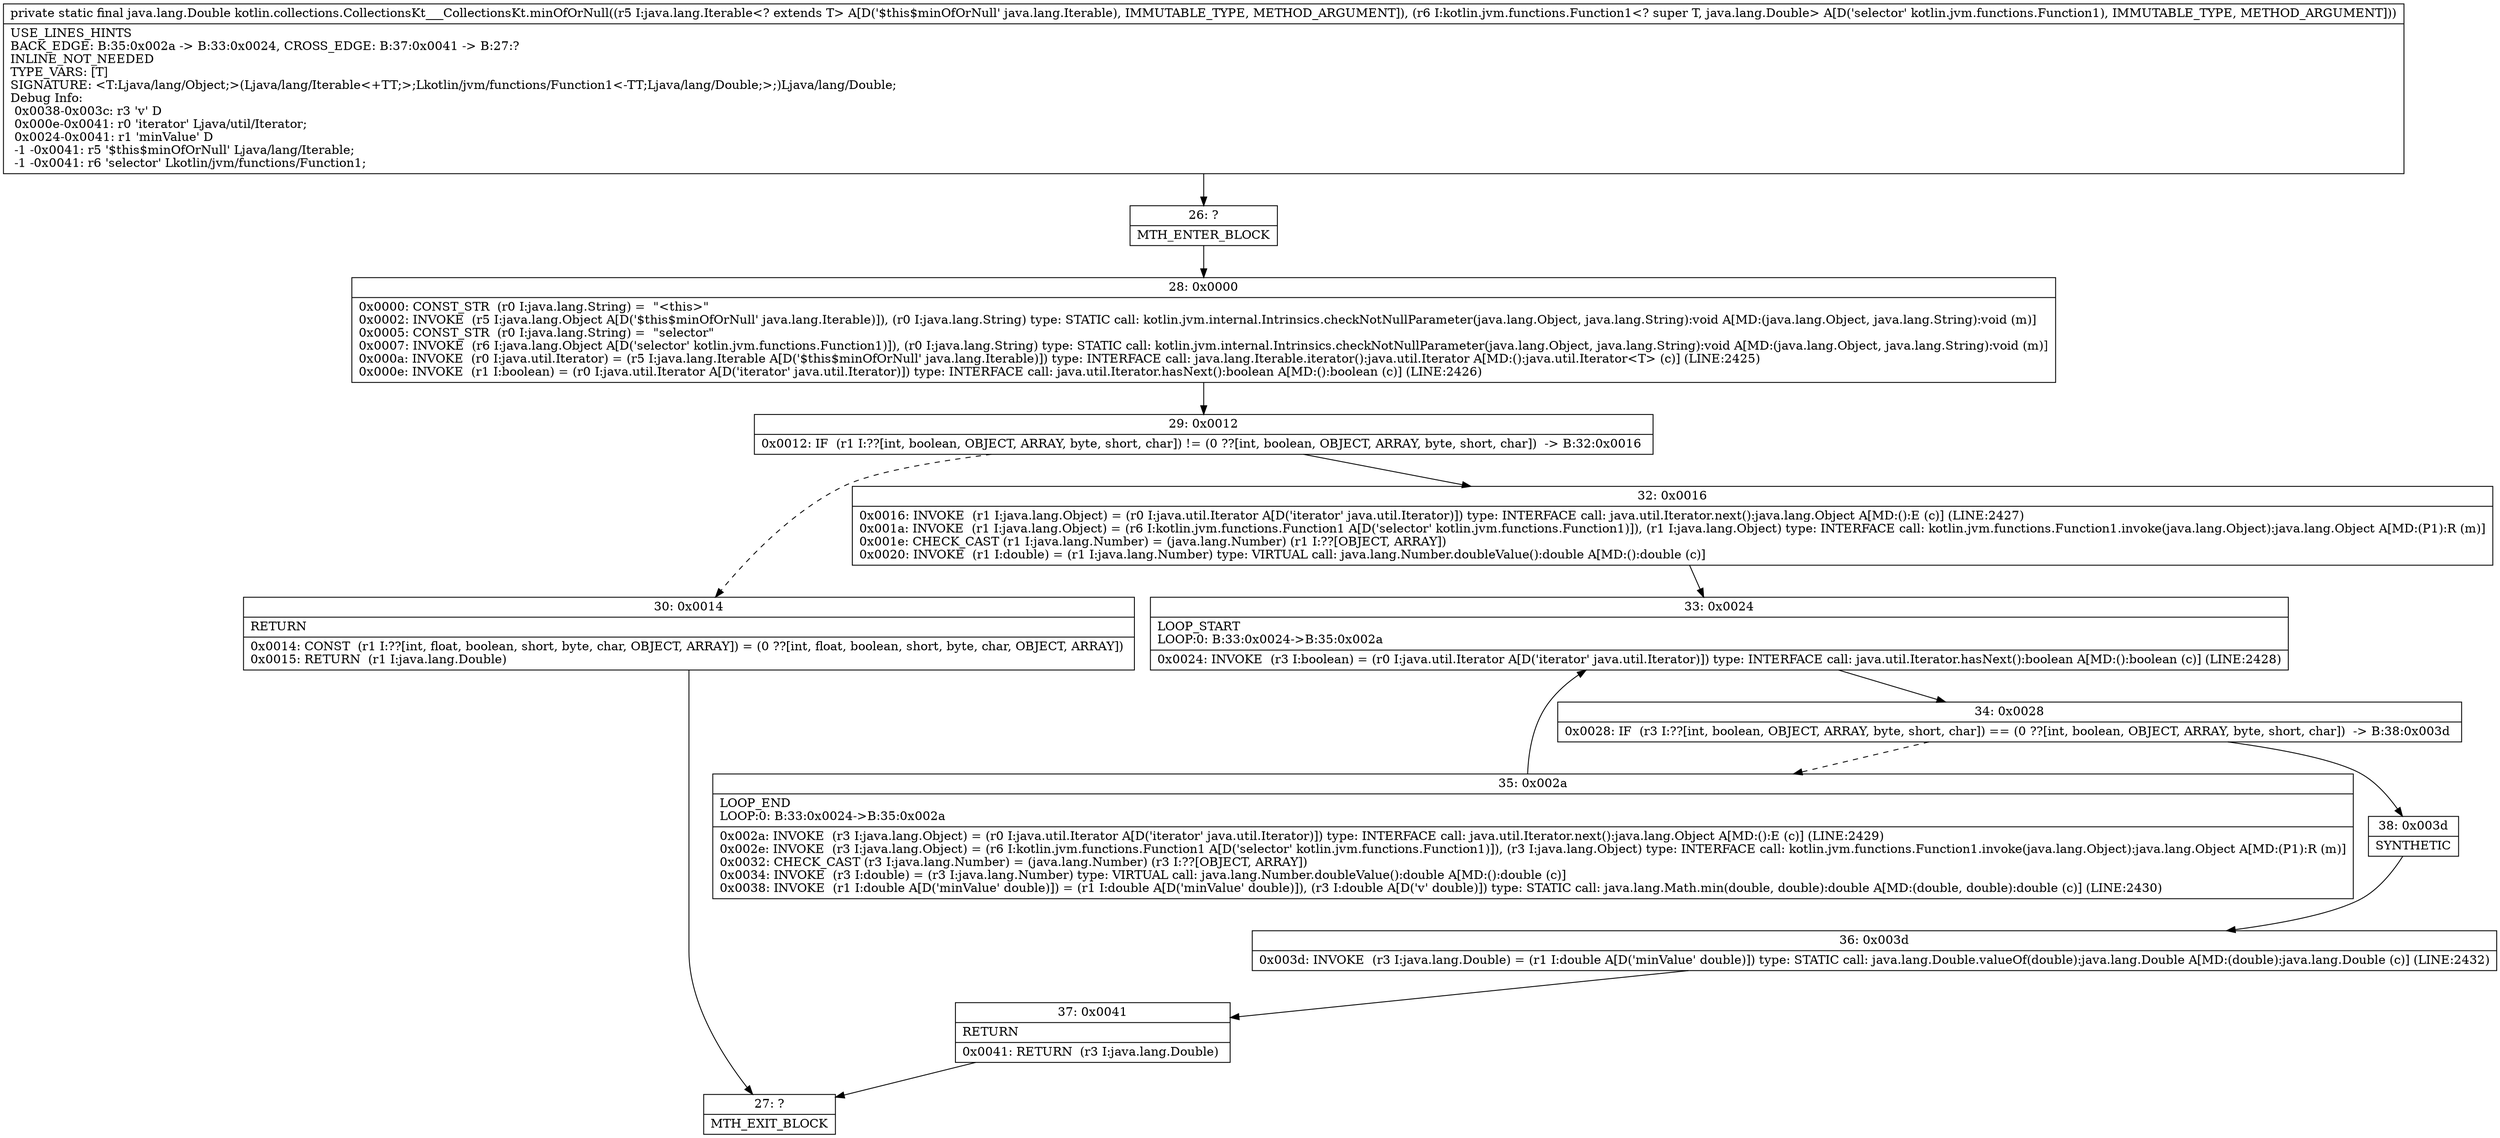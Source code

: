 digraph "CFG forkotlin.collections.CollectionsKt___CollectionsKt.minOfOrNull(Ljava\/lang\/Iterable;Lkotlin\/jvm\/functions\/Function1;)Ljava\/lang\/Double;" {
Node_26 [shape=record,label="{26\:\ ?|MTH_ENTER_BLOCK\l}"];
Node_28 [shape=record,label="{28\:\ 0x0000|0x0000: CONST_STR  (r0 I:java.lang.String) =  \"\<this\>\" \l0x0002: INVOKE  (r5 I:java.lang.Object A[D('$this$minOfOrNull' java.lang.Iterable)]), (r0 I:java.lang.String) type: STATIC call: kotlin.jvm.internal.Intrinsics.checkNotNullParameter(java.lang.Object, java.lang.String):void A[MD:(java.lang.Object, java.lang.String):void (m)]\l0x0005: CONST_STR  (r0 I:java.lang.String) =  \"selector\" \l0x0007: INVOKE  (r6 I:java.lang.Object A[D('selector' kotlin.jvm.functions.Function1)]), (r0 I:java.lang.String) type: STATIC call: kotlin.jvm.internal.Intrinsics.checkNotNullParameter(java.lang.Object, java.lang.String):void A[MD:(java.lang.Object, java.lang.String):void (m)]\l0x000a: INVOKE  (r0 I:java.util.Iterator) = (r5 I:java.lang.Iterable A[D('$this$minOfOrNull' java.lang.Iterable)]) type: INTERFACE call: java.lang.Iterable.iterator():java.util.Iterator A[MD:():java.util.Iterator\<T\> (c)] (LINE:2425)\l0x000e: INVOKE  (r1 I:boolean) = (r0 I:java.util.Iterator A[D('iterator' java.util.Iterator)]) type: INTERFACE call: java.util.Iterator.hasNext():boolean A[MD:():boolean (c)] (LINE:2426)\l}"];
Node_29 [shape=record,label="{29\:\ 0x0012|0x0012: IF  (r1 I:??[int, boolean, OBJECT, ARRAY, byte, short, char]) != (0 ??[int, boolean, OBJECT, ARRAY, byte, short, char])  \-\> B:32:0x0016 \l}"];
Node_30 [shape=record,label="{30\:\ 0x0014|RETURN\l|0x0014: CONST  (r1 I:??[int, float, boolean, short, byte, char, OBJECT, ARRAY]) = (0 ??[int, float, boolean, short, byte, char, OBJECT, ARRAY]) \l0x0015: RETURN  (r1 I:java.lang.Double) \l}"];
Node_27 [shape=record,label="{27\:\ ?|MTH_EXIT_BLOCK\l}"];
Node_32 [shape=record,label="{32\:\ 0x0016|0x0016: INVOKE  (r1 I:java.lang.Object) = (r0 I:java.util.Iterator A[D('iterator' java.util.Iterator)]) type: INTERFACE call: java.util.Iterator.next():java.lang.Object A[MD:():E (c)] (LINE:2427)\l0x001a: INVOKE  (r1 I:java.lang.Object) = (r6 I:kotlin.jvm.functions.Function1 A[D('selector' kotlin.jvm.functions.Function1)]), (r1 I:java.lang.Object) type: INTERFACE call: kotlin.jvm.functions.Function1.invoke(java.lang.Object):java.lang.Object A[MD:(P1):R (m)]\l0x001e: CHECK_CAST (r1 I:java.lang.Number) = (java.lang.Number) (r1 I:??[OBJECT, ARRAY]) \l0x0020: INVOKE  (r1 I:double) = (r1 I:java.lang.Number) type: VIRTUAL call: java.lang.Number.doubleValue():double A[MD:():double (c)]\l}"];
Node_33 [shape=record,label="{33\:\ 0x0024|LOOP_START\lLOOP:0: B:33:0x0024\-\>B:35:0x002a\l|0x0024: INVOKE  (r3 I:boolean) = (r0 I:java.util.Iterator A[D('iterator' java.util.Iterator)]) type: INTERFACE call: java.util.Iterator.hasNext():boolean A[MD:():boolean (c)] (LINE:2428)\l}"];
Node_34 [shape=record,label="{34\:\ 0x0028|0x0028: IF  (r3 I:??[int, boolean, OBJECT, ARRAY, byte, short, char]) == (0 ??[int, boolean, OBJECT, ARRAY, byte, short, char])  \-\> B:38:0x003d \l}"];
Node_35 [shape=record,label="{35\:\ 0x002a|LOOP_END\lLOOP:0: B:33:0x0024\-\>B:35:0x002a\l|0x002a: INVOKE  (r3 I:java.lang.Object) = (r0 I:java.util.Iterator A[D('iterator' java.util.Iterator)]) type: INTERFACE call: java.util.Iterator.next():java.lang.Object A[MD:():E (c)] (LINE:2429)\l0x002e: INVOKE  (r3 I:java.lang.Object) = (r6 I:kotlin.jvm.functions.Function1 A[D('selector' kotlin.jvm.functions.Function1)]), (r3 I:java.lang.Object) type: INTERFACE call: kotlin.jvm.functions.Function1.invoke(java.lang.Object):java.lang.Object A[MD:(P1):R (m)]\l0x0032: CHECK_CAST (r3 I:java.lang.Number) = (java.lang.Number) (r3 I:??[OBJECT, ARRAY]) \l0x0034: INVOKE  (r3 I:double) = (r3 I:java.lang.Number) type: VIRTUAL call: java.lang.Number.doubleValue():double A[MD:():double (c)]\l0x0038: INVOKE  (r1 I:double A[D('minValue' double)]) = (r1 I:double A[D('minValue' double)]), (r3 I:double A[D('v' double)]) type: STATIC call: java.lang.Math.min(double, double):double A[MD:(double, double):double (c)] (LINE:2430)\l}"];
Node_38 [shape=record,label="{38\:\ 0x003d|SYNTHETIC\l}"];
Node_36 [shape=record,label="{36\:\ 0x003d|0x003d: INVOKE  (r3 I:java.lang.Double) = (r1 I:double A[D('minValue' double)]) type: STATIC call: java.lang.Double.valueOf(double):java.lang.Double A[MD:(double):java.lang.Double (c)] (LINE:2432)\l}"];
Node_37 [shape=record,label="{37\:\ 0x0041|RETURN\l|0x0041: RETURN  (r3 I:java.lang.Double) \l}"];
MethodNode[shape=record,label="{private static final java.lang.Double kotlin.collections.CollectionsKt___CollectionsKt.minOfOrNull((r5 I:java.lang.Iterable\<? extends T\> A[D('$this$minOfOrNull' java.lang.Iterable), IMMUTABLE_TYPE, METHOD_ARGUMENT]), (r6 I:kotlin.jvm.functions.Function1\<? super T, java.lang.Double\> A[D('selector' kotlin.jvm.functions.Function1), IMMUTABLE_TYPE, METHOD_ARGUMENT]))  | USE_LINES_HINTS\lBACK_EDGE: B:35:0x002a \-\> B:33:0x0024, CROSS_EDGE: B:37:0x0041 \-\> B:27:?\lINLINE_NOT_NEEDED\lTYPE_VARS: [T]\lSIGNATURE: \<T:Ljava\/lang\/Object;\>(Ljava\/lang\/Iterable\<+TT;\>;Lkotlin\/jvm\/functions\/Function1\<\-TT;Ljava\/lang\/Double;\>;)Ljava\/lang\/Double;\lDebug Info:\l  0x0038\-0x003c: r3 'v' D\l  0x000e\-0x0041: r0 'iterator' Ljava\/util\/Iterator;\l  0x0024\-0x0041: r1 'minValue' D\l  \-1 \-0x0041: r5 '$this$minOfOrNull' Ljava\/lang\/Iterable;\l  \-1 \-0x0041: r6 'selector' Lkotlin\/jvm\/functions\/Function1;\l}"];
MethodNode -> Node_26;Node_26 -> Node_28;
Node_28 -> Node_29;
Node_29 -> Node_30[style=dashed];
Node_29 -> Node_32;
Node_30 -> Node_27;
Node_32 -> Node_33;
Node_33 -> Node_34;
Node_34 -> Node_35[style=dashed];
Node_34 -> Node_38;
Node_35 -> Node_33;
Node_38 -> Node_36;
Node_36 -> Node_37;
Node_37 -> Node_27;
}

